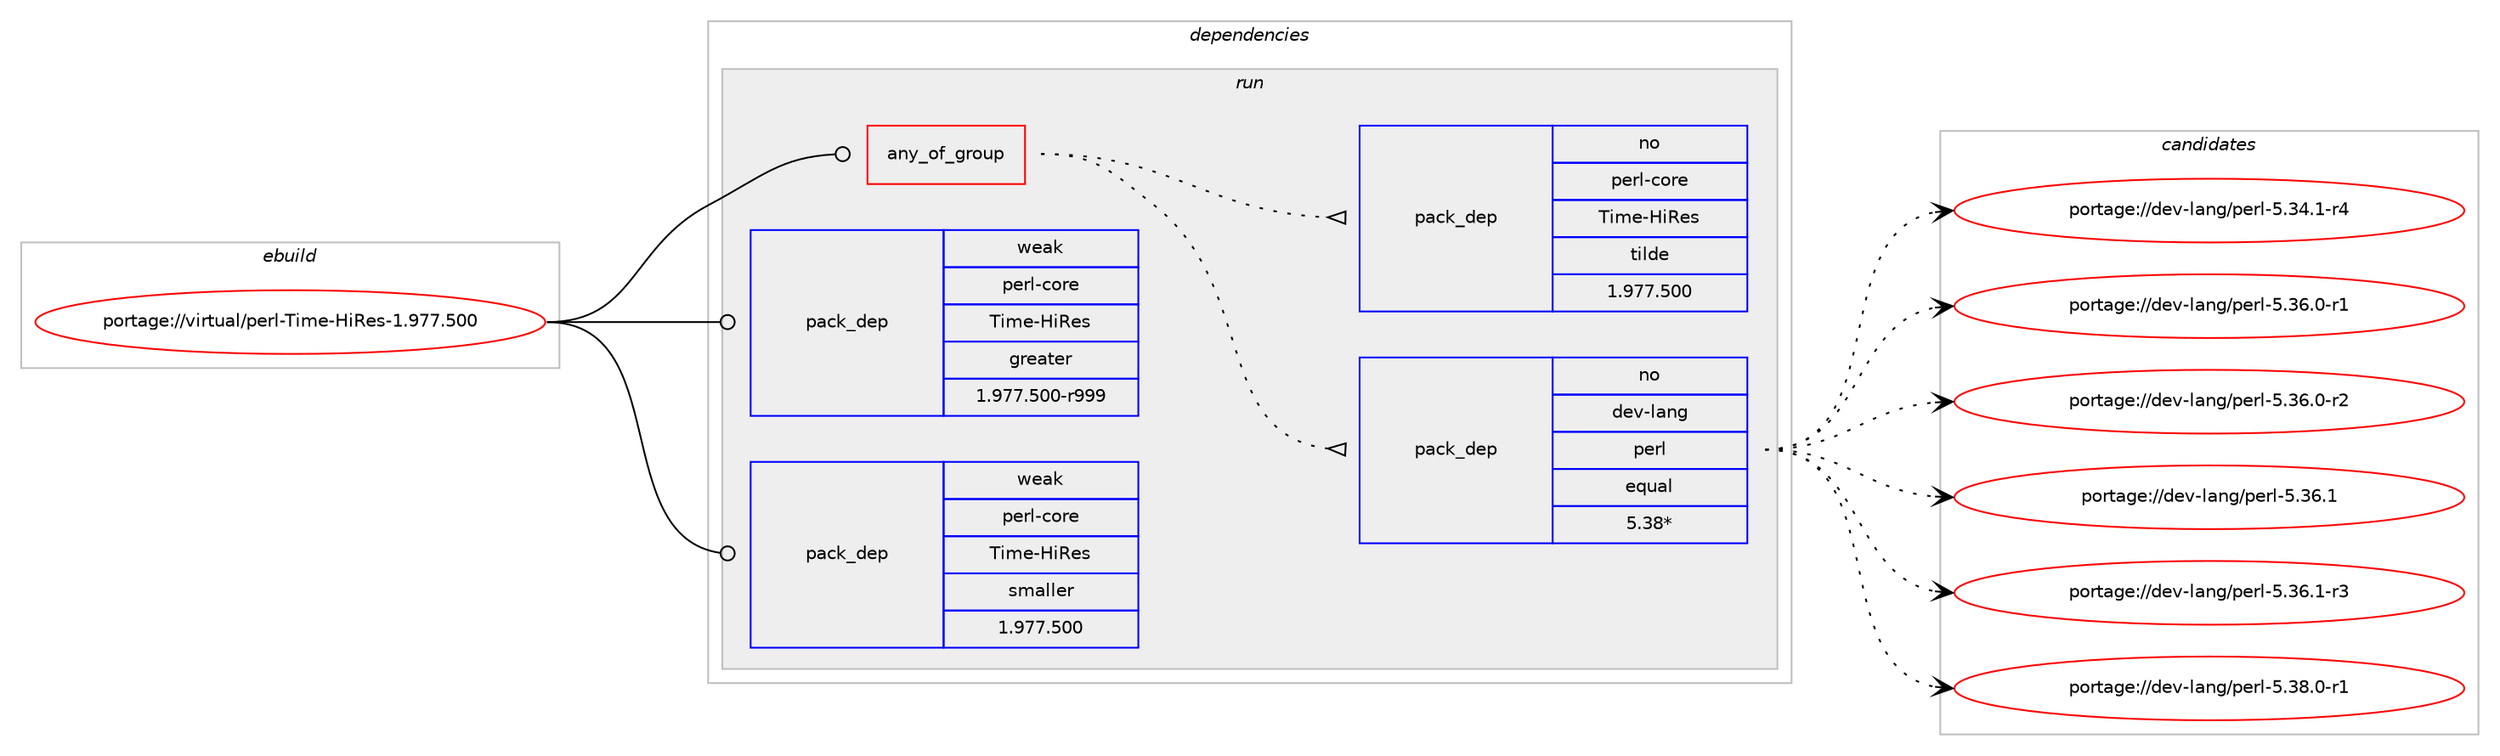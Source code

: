 digraph prolog {

# *************
# Graph options
# *************

newrank=true;
concentrate=true;
compound=true;
graph [rankdir=LR,fontname=Helvetica,fontsize=10,ranksep=1.5];#, ranksep=2.5, nodesep=0.2];
edge  [arrowhead=vee];
node  [fontname=Helvetica,fontsize=10];

# **********
# The ebuild
# **********

subgraph cluster_leftcol {
color=gray;
rank=same;
label=<<i>ebuild</i>>;
id [label="portage://virtual/perl-Time-HiRes-1.977.500", color=red, width=4, href="../virtual/perl-Time-HiRes-1.977.500.svg"];
}

# ****************
# The dependencies
# ****************

subgraph cluster_midcol {
color=gray;
label=<<i>dependencies</i>>;
subgraph cluster_compile {
fillcolor="#eeeeee";
style=filled;
label=<<i>compile</i>>;
}
subgraph cluster_compileandrun {
fillcolor="#eeeeee";
style=filled;
label=<<i>compile and run</i>>;
}
subgraph cluster_run {
fillcolor="#eeeeee";
style=filled;
label=<<i>run</i>>;
subgraph any103 {
dependency2594 [label=<<TABLE BORDER="0" CELLBORDER="1" CELLSPACING="0" CELLPADDING="4"><TR><TD CELLPADDING="10">any_of_group</TD></TR></TABLE>>, shape=none, color=red];subgraph pack1313 {
dependency2595 [label=<<TABLE BORDER="0" CELLBORDER="1" CELLSPACING="0" CELLPADDING="4" WIDTH="220"><TR><TD ROWSPAN="6" CELLPADDING="30">pack_dep</TD></TR><TR><TD WIDTH="110">no</TD></TR><TR><TD>dev-lang</TD></TR><TR><TD>perl</TD></TR><TR><TD>equal</TD></TR><TR><TD>5.38*</TD></TR></TABLE>>, shape=none, color=blue];
}
dependency2594:e -> dependency2595:w [weight=20,style="dotted",arrowhead="oinv"];
subgraph pack1314 {
dependency2596 [label=<<TABLE BORDER="0" CELLBORDER="1" CELLSPACING="0" CELLPADDING="4" WIDTH="220"><TR><TD ROWSPAN="6" CELLPADDING="30">pack_dep</TD></TR><TR><TD WIDTH="110">no</TD></TR><TR><TD>perl-core</TD></TR><TR><TD>Time-HiRes</TD></TR><TR><TD>tilde</TD></TR><TR><TD>1.977.500</TD></TR></TABLE>>, shape=none, color=blue];
}
dependency2594:e -> dependency2596:w [weight=20,style="dotted",arrowhead="oinv"];
}
id:e -> dependency2594:w [weight=20,style="solid",arrowhead="odot"];
# *** BEGIN UNKNOWN DEPENDENCY TYPE (TODO) ***
# id -> package_dependency(portage://virtual/perl-Time-HiRes-1.977.500,run,no,dev-lang,perl,none,[,,],any_same_slot,[])
# *** END UNKNOWN DEPENDENCY TYPE (TODO) ***

subgraph pack1315 {
dependency2597 [label=<<TABLE BORDER="0" CELLBORDER="1" CELLSPACING="0" CELLPADDING="4" WIDTH="220"><TR><TD ROWSPAN="6" CELLPADDING="30">pack_dep</TD></TR><TR><TD WIDTH="110">weak</TD></TR><TR><TD>perl-core</TD></TR><TR><TD>Time-HiRes</TD></TR><TR><TD>greater</TD></TR><TR><TD>1.977.500-r999</TD></TR></TABLE>>, shape=none, color=blue];
}
id:e -> dependency2597:w [weight=20,style="solid",arrowhead="odot"];
subgraph pack1316 {
dependency2598 [label=<<TABLE BORDER="0" CELLBORDER="1" CELLSPACING="0" CELLPADDING="4" WIDTH="220"><TR><TD ROWSPAN="6" CELLPADDING="30">pack_dep</TD></TR><TR><TD WIDTH="110">weak</TD></TR><TR><TD>perl-core</TD></TR><TR><TD>Time-HiRes</TD></TR><TR><TD>smaller</TD></TR><TR><TD>1.977.500</TD></TR></TABLE>>, shape=none, color=blue];
}
id:e -> dependency2598:w [weight=20,style="solid",arrowhead="odot"];
}
}

# **************
# The candidates
# **************

subgraph cluster_choices {
rank=same;
color=gray;
label=<<i>candidates</i>>;

subgraph choice1313 {
color=black;
nodesep=1;
choice100101118451089711010347112101114108455346515246494511452 [label="portage://dev-lang/perl-5.34.1-r4", color=red, width=4,href="../dev-lang/perl-5.34.1-r4.svg"];
choice100101118451089711010347112101114108455346515446484511449 [label="portage://dev-lang/perl-5.36.0-r1", color=red, width=4,href="../dev-lang/perl-5.36.0-r1.svg"];
choice100101118451089711010347112101114108455346515446484511450 [label="portage://dev-lang/perl-5.36.0-r2", color=red, width=4,href="../dev-lang/perl-5.36.0-r2.svg"];
choice10010111845108971101034711210111410845534651544649 [label="portage://dev-lang/perl-5.36.1", color=red, width=4,href="../dev-lang/perl-5.36.1.svg"];
choice100101118451089711010347112101114108455346515446494511451 [label="portage://dev-lang/perl-5.36.1-r3", color=red, width=4,href="../dev-lang/perl-5.36.1-r3.svg"];
choice100101118451089711010347112101114108455346515646484511449 [label="portage://dev-lang/perl-5.38.0-r1", color=red, width=4,href="../dev-lang/perl-5.38.0-r1.svg"];
dependency2595:e -> choice100101118451089711010347112101114108455346515246494511452:w [style=dotted,weight="100"];
dependency2595:e -> choice100101118451089711010347112101114108455346515446484511449:w [style=dotted,weight="100"];
dependency2595:e -> choice100101118451089711010347112101114108455346515446484511450:w [style=dotted,weight="100"];
dependency2595:e -> choice10010111845108971101034711210111410845534651544649:w [style=dotted,weight="100"];
dependency2595:e -> choice100101118451089711010347112101114108455346515446494511451:w [style=dotted,weight="100"];
dependency2595:e -> choice100101118451089711010347112101114108455346515646484511449:w [style=dotted,weight="100"];
}
subgraph choice1314 {
color=black;
nodesep=1;
}
subgraph choice1315 {
color=black;
nodesep=1;
}
subgraph choice1316 {
color=black;
nodesep=1;
}
}

}
